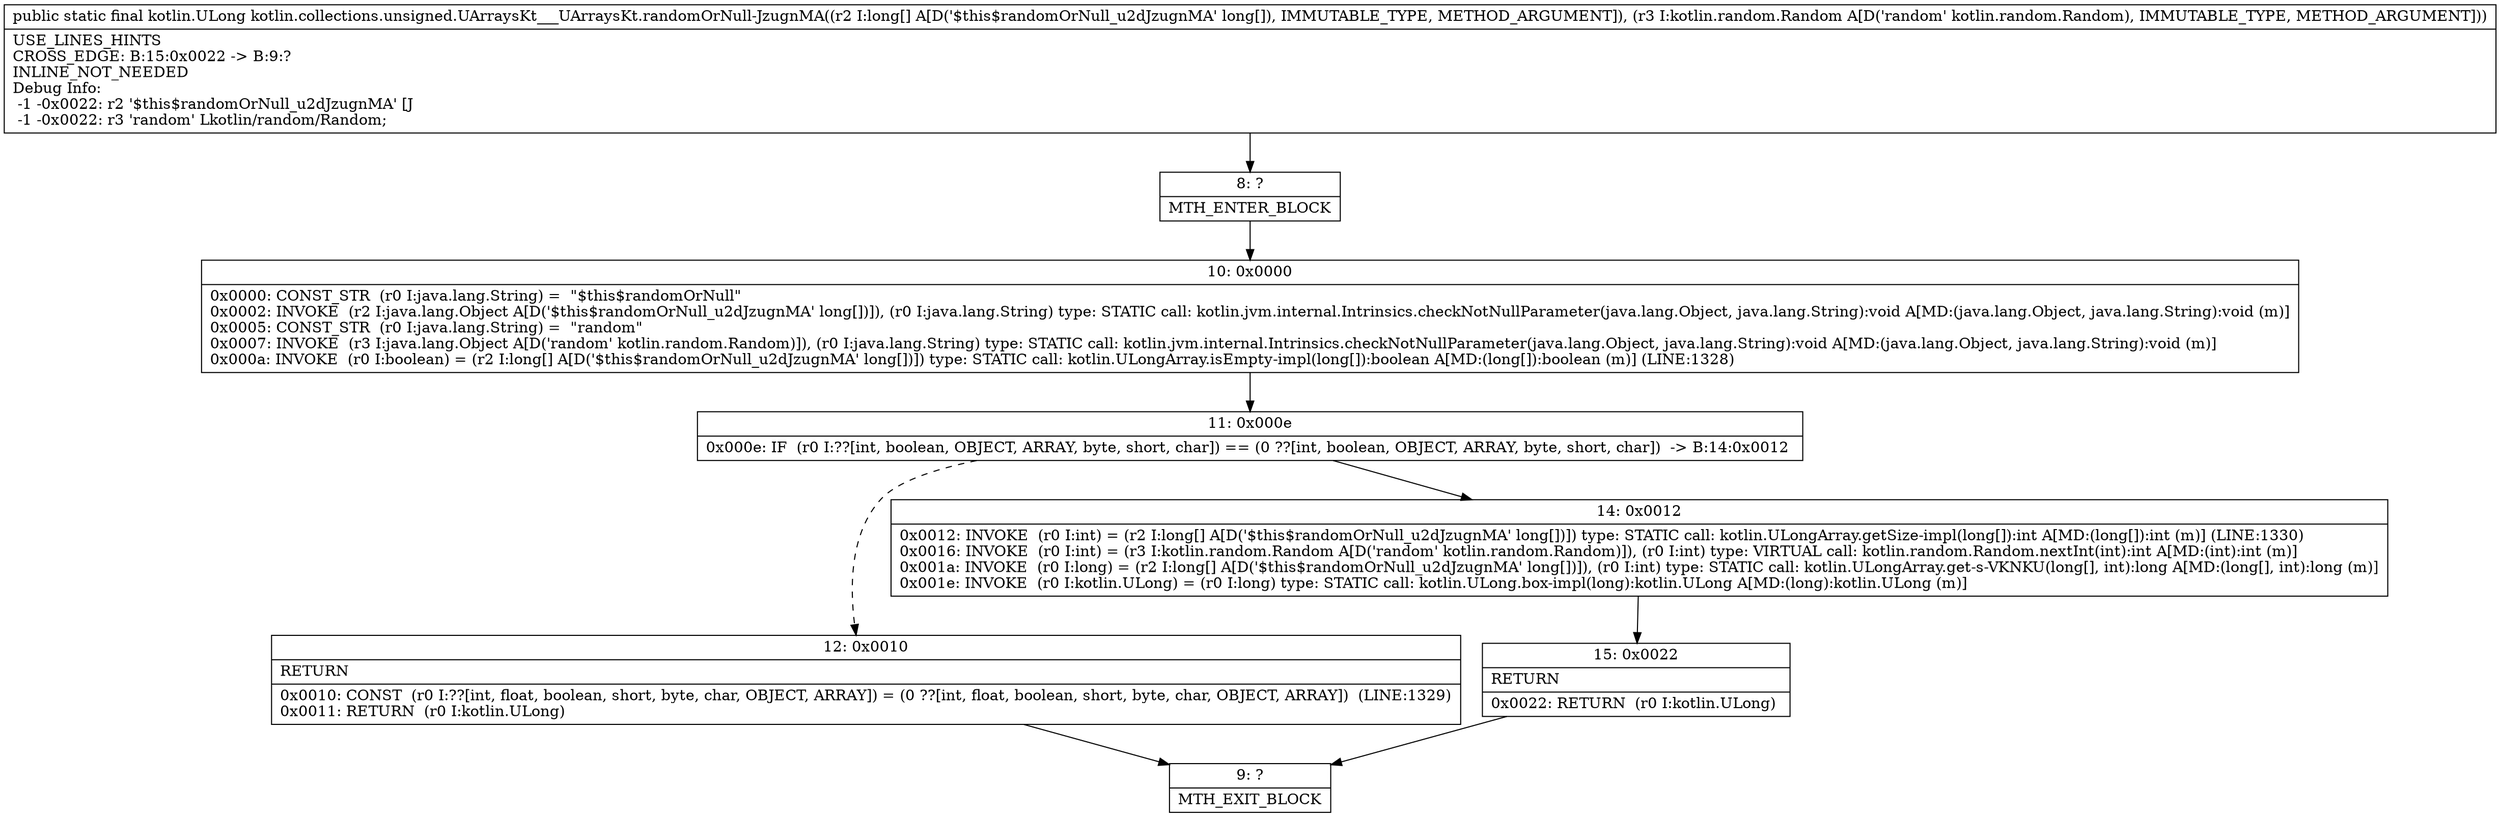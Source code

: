 digraph "CFG forkotlin.collections.unsigned.UArraysKt___UArraysKt.randomOrNull\-JzugnMA([JLkotlin\/random\/Random;)Lkotlin\/ULong;" {
Node_8 [shape=record,label="{8\:\ ?|MTH_ENTER_BLOCK\l}"];
Node_10 [shape=record,label="{10\:\ 0x0000|0x0000: CONST_STR  (r0 I:java.lang.String) =  \"$this$randomOrNull\" \l0x0002: INVOKE  (r2 I:java.lang.Object A[D('$this$randomOrNull_u2dJzugnMA' long[])]), (r0 I:java.lang.String) type: STATIC call: kotlin.jvm.internal.Intrinsics.checkNotNullParameter(java.lang.Object, java.lang.String):void A[MD:(java.lang.Object, java.lang.String):void (m)]\l0x0005: CONST_STR  (r0 I:java.lang.String) =  \"random\" \l0x0007: INVOKE  (r3 I:java.lang.Object A[D('random' kotlin.random.Random)]), (r0 I:java.lang.String) type: STATIC call: kotlin.jvm.internal.Intrinsics.checkNotNullParameter(java.lang.Object, java.lang.String):void A[MD:(java.lang.Object, java.lang.String):void (m)]\l0x000a: INVOKE  (r0 I:boolean) = (r2 I:long[] A[D('$this$randomOrNull_u2dJzugnMA' long[])]) type: STATIC call: kotlin.ULongArray.isEmpty\-impl(long[]):boolean A[MD:(long[]):boolean (m)] (LINE:1328)\l}"];
Node_11 [shape=record,label="{11\:\ 0x000e|0x000e: IF  (r0 I:??[int, boolean, OBJECT, ARRAY, byte, short, char]) == (0 ??[int, boolean, OBJECT, ARRAY, byte, short, char])  \-\> B:14:0x0012 \l}"];
Node_12 [shape=record,label="{12\:\ 0x0010|RETURN\l|0x0010: CONST  (r0 I:??[int, float, boolean, short, byte, char, OBJECT, ARRAY]) = (0 ??[int, float, boolean, short, byte, char, OBJECT, ARRAY])  (LINE:1329)\l0x0011: RETURN  (r0 I:kotlin.ULong) \l}"];
Node_9 [shape=record,label="{9\:\ ?|MTH_EXIT_BLOCK\l}"];
Node_14 [shape=record,label="{14\:\ 0x0012|0x0012: INVOKE  (r0 I:int) = (r2 I:long[] A[D('$this$randomOrNull_u2dJzugnMA' long[])]) type: STATIC call: kotlin.ULongArray.getSize\-impl(long[]):int A[MD:(long[]):int (m)] (LINE:1330)\l0x0016: INVOKE  (r0 I:int) = (r3 I:kotlin.random.Random A[D('random' kotlin.random.Random)]), (r0 I:int) type: VIRTUAL call: kotlin.random.Random.nextInt(int):int A[MD:(int):int (m)]\l0x001a: INVOKE  (r0 I:long) = (r2 I:long[] A[D('$this$randomOrNull_u2dJzugnMA' long[])]), (r0 I:int) type: STATIC call: kotlin.ULongArray.get\-s\-VKNKU(long[], int):long A[MD:(long[], int):long (m)]\l0x001e: INVOKE  (r0 I:kotlin.ULong) = (r0 I:long) type: STATIC call: kotlin.ULong.box\-impl(long):kotlin.ULong A[MD:(long):kotlin.ULong (m)]\l}"];
Node_15 [shape=record,label="{15\:\ 0x0022|RETURN\l|0x0022: RETURN  (r0 I:kotlin.ULong) \l}"];
MethodNode[shape=record,label="{public static final kotlin.ULong kotlin.collections.unsigned.UArraysKt___UArraysKt.randomOrNull\-JzugnMA((r2 I:long[] A[D('$this$randomOrNull_u2dJzugnMA' long[]), IMMUTABLE_TYPE, METHOD_ARGUMENT]), (r3 I:kotlin.random.Random A[D('random' kotlin.random.Random), IMMUTABLE_TYPE, METHOD_ARGUMENT]))  | USE_LINES_HINTS\lCROSS_EDGE: B:15:0x0022 \-\> B:9:?\lINLINE_NOT_NEEDED\lDebug Info:\l  \-1 \-0x0022: r2 '$this$randomOrNull_u2dJzugnMA' [J\l  \-1 \-0x0022: r3 'random' Lkotlin\/random\/Random;\l}"];
MethodNode -> Node_8;Node_8 -> Node_10;
Node_10 -> Node_11;
Node_11 -> Node_12[style=dashed];
Node_11 -> Node_14;
Node_12 -> Node_9;
Node_14 -> Node_15;
Node_15 -> Node_9;
}

